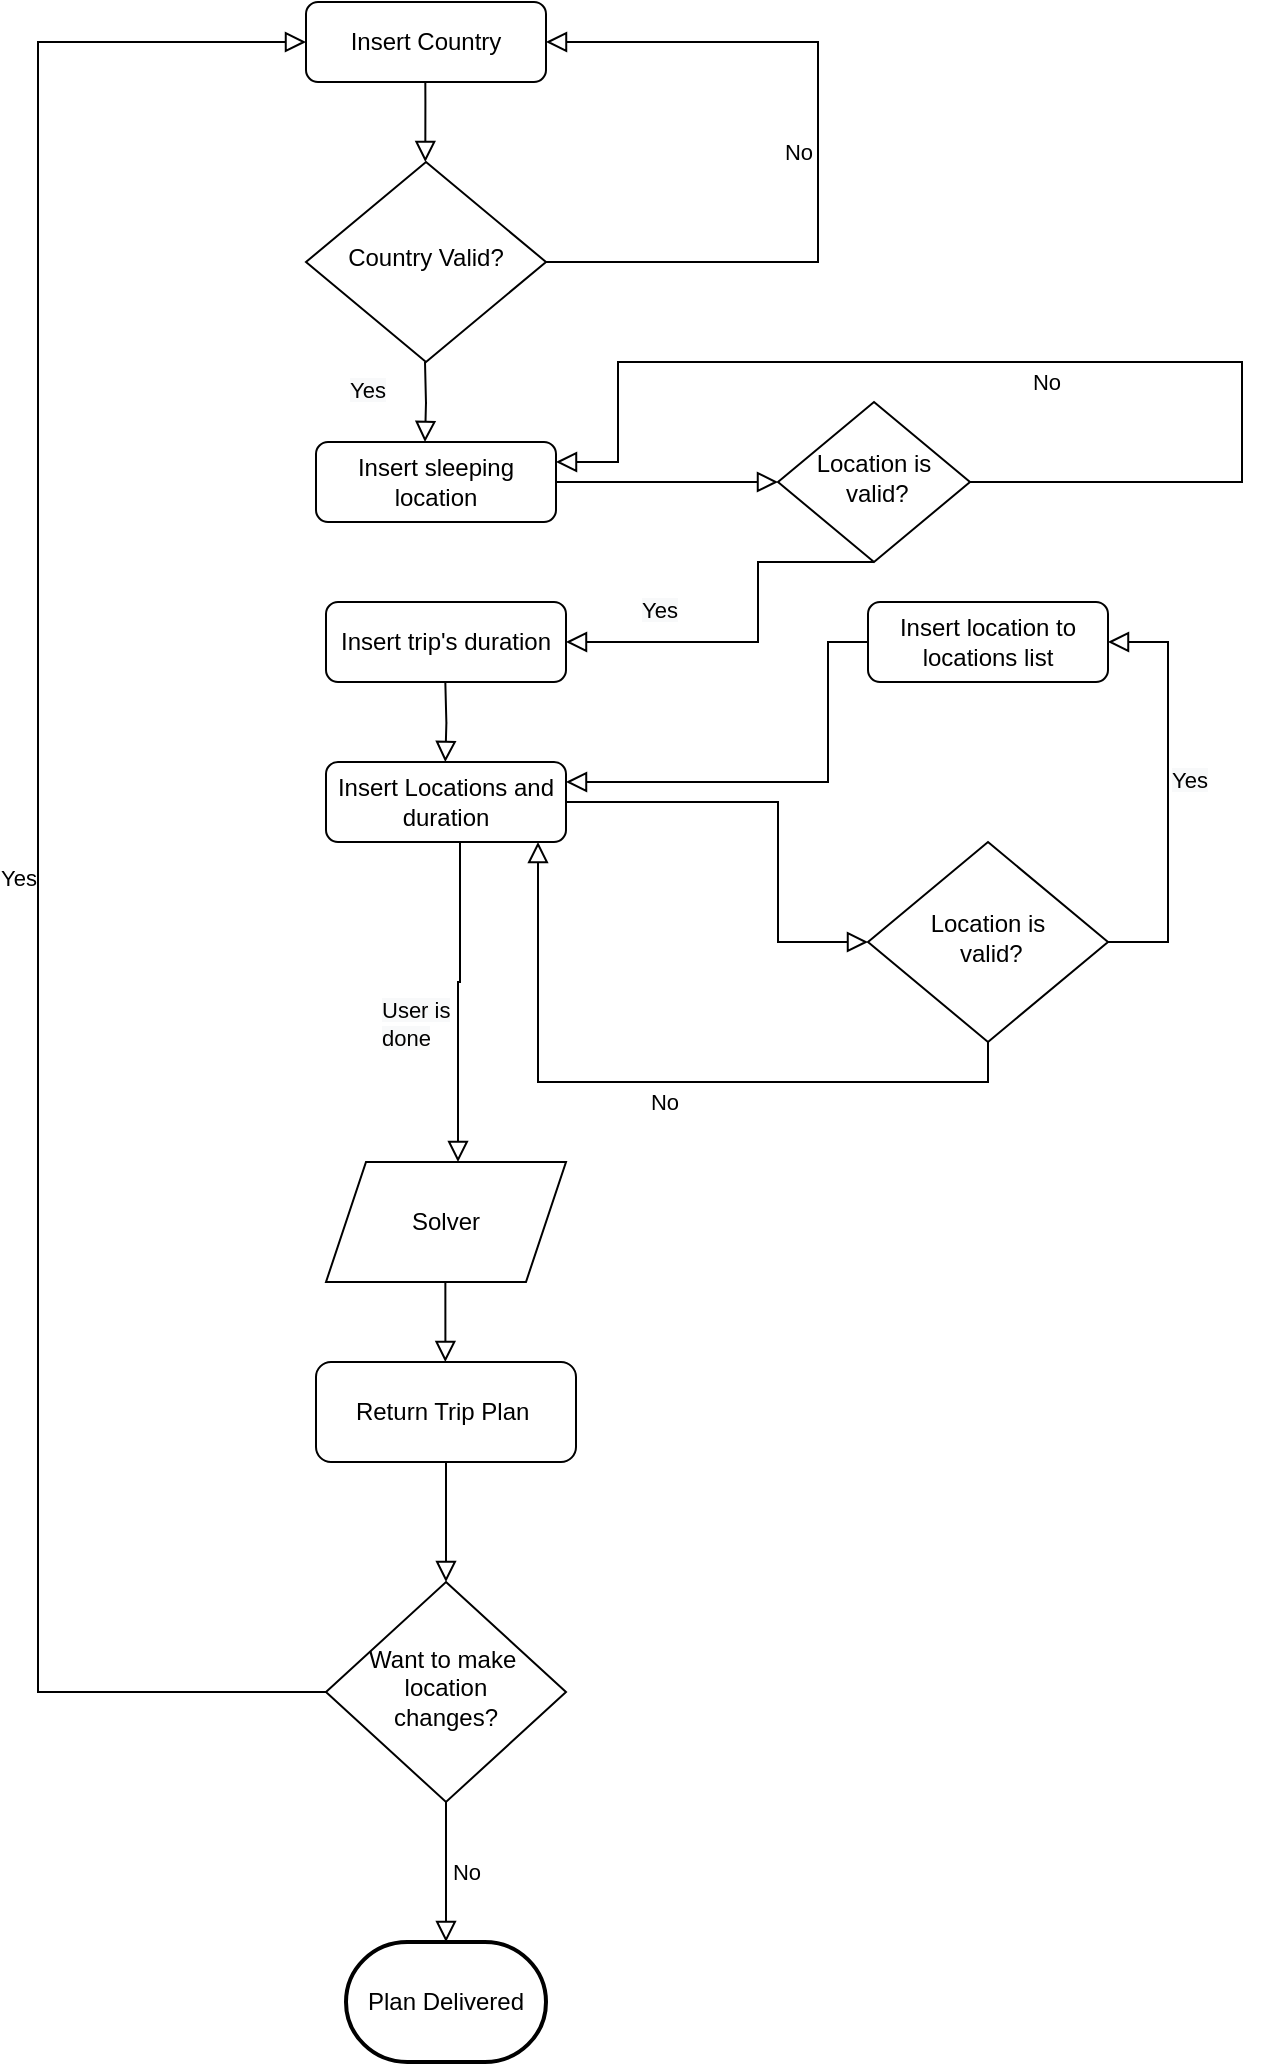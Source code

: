 <mxfile version="15.4.0" type="device"><diagram id="C5RBs43oDa-KdzZeNtuy" name="Page-1"><mxGraphModel dx="1422" dy="822" grid="1" gridSize="10" guides="1" tooltips="1" connect="1" arrows="1" fold="1" page="1" pageScale="1" pageWidth="827" pageHeight="1169" math="0" shadow="0"><root><mxCell id="WIyWlLk6GJQsqaUBKTNV-0"/><mxCell id="WIyWlLk6GJQsqaUBKTNV-1" parent="WIyWlLk6GJQsqaUBKTNV-0"/><mxCell id="WIyWlLk6GJQsqaUBKTNV-3" value="Insert Locations and duration" style="rounded=1;whiteSpace=wrap;html=1;fontSize=12;glass=0;strokeWidth=1;shadow=0;" parent="WIyWlLk6GJQsqaUBKTNV-1" vertex="1"><mxGeometry x="324" y="400" width="120" height="40" as="geometry"/></mxCell><mxCell id="WIyWlLk6GJQsqaUBKTNV-6" value="Location is&lt;br&gt;&amp;nbsp;valid?" style="rhombus;whiteSpace=wrap;html=1;shadow=0;fontFamily=Helvetica;fontSize=12;align=center;strokeWidth=1;spacing=6;spacingTop=-4;" parent="WIyWlLk6GJQsqaUBKTNV-1" vertex="1"><mxGeometry x="595" y="440" width="120" height="100" as="geometry"/></mxCell><mxCell id="gX6SnSM96KX_B_92ry3v-2" value="" style="edgeStyle=orthogonalEdgeStyle;rounded=0;html=1;jettySize=auto;orthogonalLoop=1;fontSize=11;endArrow=block;endFill=0;endSize=8;strokeWidth=1;shadow=0;labelBackgroundColor=none;exitX=0.5;exitY=1;exitDx=0;exitDy=0;" parent="WIyWlLk6GJQsqaUBKTNV-1" edge="1"><mxGeometry y="10" relative="1" as="geometry"><mxPoint as="offset"/><mxPoint x="383.66" y="630" as="sourcePoint"/><mxPoint x="383.66" y="700" as="targetPoint"/><Array as="points"><mxPoint x="383.66" y="690"/></Array></mxGeometry></mxCell><mxCell id="gX6SnSM96KX_B_92ry3v-3" value="Solver" style="shape=parallelogram;perimeter=parallelogramPerimeter;whiteSpace=wrap;html=1;fixedSize=1;" parent="WIyWlLk6GJQsqaUBKTNV-1" vertex="1"><mxGeometry x="324" y="600" width="120" height="60" as="geometry"/></mxCell><mxCell id="gX6SnSM96KX_B_92ry3v-4" value="Return Trip Plan&amp;nbsp;" style="rounded=1;whiteSpace=wrap;html=1;fontSize=12;glass=0;strokeWidth=1;shadow=0;" parent="WIyWlLk6GJQsqaUBKTNV-1" vertex="1"><mxGeometry x="319" y="700" width="130" height="50" as="geometry"/></mxCell><mxCell id="gX6SnSM96KX_B_92ry3v-5" value="Want to make&amp;nbsp;&lt;br&gt;location &lt;br&gt;changes?" style="rhombus;whiteSpace=wrap;html=1;shadow=0;fontFamily=Helvetica;fontSize=12;align=center;strokeWidth=1;spacing=6;spacingTop=-4;" parent="WIyWlLk6GJQsqaUBKTNV-1" vertex="1"><mxGeometry x="324" y="810" width="120" height="110" as="geometry"/></mxCell><mxCell id="gX6SnSM96KX_B_92ry3v-10" value="" style="edgeStyle=orthogonalEdgeStyle;rounded=0;html=1;jettySize=auto;orthogonalLoop=1;fontSize=11;endArrow=block;endFill=0;endSize=8;strokeWidth=1;shadow=0;labelBackgroundColor=none;exitX=0.5;exitY=1;exitDx=0;exitDy=0;entryX=0.5;entryY=0;entryDx=0;entryDy=0;" parent="WIyWlLk6GJQsqaUBKTNV-1" source="gX6SnSM96KX_B_92ry3v-4" target="gX6SnSM96KX_B_92ry3v-5" edge="1"><mxGeometry y="10" relative="1" as="geometry"><mxPoint as="offset"/><mxPoint x="374" y="780" as="sourcePoint"/><mxPoint x="424" y="780" as="targetPoint"/><Array as="points"><mxPoint x="384" y="810"/><mxPoint x="384" y="810"/></Array></mxGeometry></mxCell><mxCell id="gX6SnSM96KX_B_92ry3v-11" value="No" style="edgeStyle=orthogonalEdgeStyle;rounded=0;html=1;jettySize=auto;orthogonalLoop=1;fontSize=11;endArrow=block;endFill=0;endSize=8;strokeWidth=1;shadow=0;labelBackgroundColor=none;exitX=0.5;exitY=1;exitDx=0;exitDy=0;" parent="WIyWlLk6GJQsqaUBKTNV-1" source="gX6SnSM96KX_B_92ry3v-5" edge="1"><mxGeometry y="10" relative="1" as="geometry"><mxPoint as="offset"/><mxPoint x="399" y="990" as="sourcePoint"/><mxPoint x="384" y="990" as="targetPoint"/><Array as="points"><mxPoint x="384" y="990"/></Array></mxGeometry></mxCell><mxCell id="gX6SnSM96KX_B_92ry3v-13" value="Plan Delivered" style="strokeWidth=2;html=1;shape=mxgraph.flowchart.terminator;whiteSpace=wrap;" parent="WIyWlLk6GJQsqaUBKTNV-1" vertex="1"><mxGeometry x="334" y="990" width="100" height="60" as="geometry"/></mxCell><mxCell id="gX6SnSM96KX_B_92ry3v-17" value="Yes" style="edgeStyle=orthogonalEdgeStyle;rounded=0;html=1;jettySize=auto;orthogonalLoop=1;fontSize=11;endArrow=block;endFill=0;endSize=8;strokeWidth=1;shadow=0;labelBackgroundColor=none;exitX=0;exitY=0.5;exitDx=0;exitDy=0;entryX=0;entryY=0.5;entryDx=0;entryDy=0;" parent="WIyWlLk6GJQsqaUBKTNV-1" source="gX6SnSM96KX_B_92ry3v-5" target="vYTkQFhjVews0cP-s951-0" edge="1"><mxGeometry y="10" relative="1" as="geometry"><mxPoint as="offset"/><mxPoint x="179.999" y="760.034" as="sourcePoint"/><mxPoint x="180" y="40" as="targetPoint"/><Array as="points"><mxPoint x="180" y="865"/><mxPoint x="180" y="40"/></Array></mxGeometry></mxCell><mxCell id="vYTkQFhjVews0cP-s951-0" value="Insert Country" style="rounded=1;whiteSpace=wrap;html=1;fontSize=12;glass=0;strokeWidth=1;shadow=0;fontStyle=0" parent="WIyWlLk6GJQsqaUBKTNV-1" vertex="1"><mxGeometry x="314" y="20" width="120" height="40" as="geometry"/></mxCell><mxCell id="vYTkQFhjVews0cP-s951-2" value="Country Valid?" style="rhombus;whiteSpace=wrap;html=1;shadow=0;fontFamily=Helvetica;fontSize=12;align=center;strokeWidth=1;spacing=6;spacingTop=-4;" parent="WIyWlLk6GJQsqaUBKTNV-1" vertex="1"><mxGeometry x="314" y="100" width="120" height="100" as="geometry"/></mxCell><mxCell id="vYTkQFhjVews0cP-s951-4" value="" style="rounded=0;html=1;jettySize=auto;orthogonalLoop=1;fontSize=11;endArrow=block;endFill=0;endSize=8;strokeWidth=1;shadow=0;labelBackgroundColor=none;edgeStyle=orthogonalEdgeStyle;" parent="WIyWlLk6GJQsqaUBKTNV-1" edge="1"><mxGeometry relative="1" as="geometry"><mxPoint x="373.66" y="60" as="sourcePoint"/><mxPoint x="373.66" y="100" as="targetPoint"/><Array as="points"><mxPoint x="373.66" y="70"/><mxPoint x="373.66" y="70"/></Array></mxGeometry></mxCell><mxCell id="vYTkQFhjVews0cP-s951-6" value="" style="rounded=0;html=1;jettySize=auto;orthogonalLoop=1;fontSize=11;endArrow=block;endFill=0;endSize=8;strokeWidth=1;shadow=0;labelBackgroundColor=none;edgeStyle=orthogonalEdgeStyle;" parent="WIyWlLk6GJQsqaUBKTNV-1" edge="1"><mxGeometry relative="1" as="geometry"><mxPoint x="383.66" y="360" as="sourcePoint"/><mxPoint x="383.66" y="400" as="targetPoint"/></mxGeometry></mxCell><mxCell id="vYTkQFhjVews0cP-s951-7" value="&lt;span style=&quot;color: rgb(0, 0, 0); font-family: helvetica; font-size: 11px; font-style: normal; font-weight: 400; letter-spacing: normal; text-align: center; text-indent: 0px; text-transform: none; word-spacing: 0px; background-color: rgb(248, 249, 250); display: inline; float: none;&quot;&gt;Yes&lt;/span&gt;" style="text;whiteSpace=wrap;html=1;" parent="WIyWlLk6GJQsqaUBKTNV-1" vertex="1"><mxGeometry x="334" y="200" width="40" height="30" as="geometry"/></mxCell><mxCell id="vYTkQFhjVews0cP-s951-9" value="No" style="edgeStyle=orthogonalEdgeStyle;rounded=0;html=1;jettySize=auto;orthogonalLoop=1;fontSize=11;endArrow=block;endFill=0;endSize=8;strokeWidth=1;shadow=0;labelBackgroundColor=none;entryX=1;entryY=0.5;entryDx=0;entryDy=0;" parent="WIyWlLk6GJQsqaUBKTNV-1" edge="1"><mxGeometry y="10" relative="1" as="geometry"><mxPoint as="offset"/><mxPoint x="434" y="40" as="targetPoint"/><Array as="points"><mxPoint x="570" y="150"/><mxPoint x="570" y="40"/></Array><mxPoint x="434" y="150" as="sourcePoint"/></mxGeometry></mxCell><mxCell id="_qXq_63g7vs02dmELwGE-3" value="" style="edgeStyle=orthogonalEdgeStyle;rounded=0;html=1;jettySize=auto;orthogonalLoop=1;fontSize=11;endArrow=block;endFill=0;endSize=8;strokeWidth=1;shadow=0;labelBackgroundColor=none;exitX=1;exitY=0.5;exitDx=0;exitDy=0;" edge="1" parent="WIyWlLk6GJQsqaUBKTNV-1" source="WIyWlLk6GJQsqaUBKTNV-3"><mxGeometry x="-0.084" y="30" relative="1" as="geometry"><mxPoint as="offset"/><mxPoint x="595" y="490" as="targetPoint"/><Array as="points"><mxPoint x="550" y="420"/><mxPoint x="550" y="490"/></Array><mxPoint x="515" y="490" as="sourcePoint"/></mxGeometry></mxCell><mxCell id="_qXq_63g7vs02dmELwGE-4" value="No" style="edgeStyle=orthogonalEdgeStyle;rounded=0;html=1;jettySize=auto;orthogonalLoop=1;fontSize=11;endArrow=block;endFill=0;endSize=8;strokeWidth=1;shadow=0;labelBackgroundColor=none;exitX=0.5;exitY=1;exitDx=0;exitDy=0;" edge="1" parent="WIyWlLk6GJQsqaUBKTNV-1" source="WIyWlLk6GJQsqaUBKTNV-6"><mxGeometry y="10" relative="1" as="geometry"><mxPoint as="offset"/><mxPoint x="430" y="440" as="targetPoint"/><Array as="points"><mxPoint x="655" y="560"/><mxPoint x="430" y="560"/><mxPoint x="430" y="440"/></Array><mxPoint x="675" y="540" as="sourcePoint"/></mxGeometry></mxCell><mxCell id="_qXq_63g7vs02dmELwGE-5" value="Insert trip's duration" style="rounded=1;whiteSpace=wrap;html=1;fontSize=12;glass=0;strokeWidth=1;shadow=0;" vertex="1" parent="WIyWlLk6GJQsqaUBKTNV-1"><mxGeometry x="324" y="320" width="120" height="40" as="geometry"/></mxCell><mxCell id="_qXq_63g7vs02dmELwGE-6" value="" style="rounded=0;html=1;jettySize=auto;orthogonalLoop=1;fontSize=11;endArrow=block;endFill=0;endSize=8;strokeWidth=1;shadow=0;labelBackgroundColor=none;edgeStyle=orthogonalEdgeStyle;exitX=1;exitY=0.5;exitDx=0;exitDy=0;" edge="1" parent="WIyWlLk6GJQsqaUBKTNV-1" source="_qXq_63g7vs02dmELwGE-14"><mxGeometry relative="1" as="geometry"><mxPoint x="500.0" y="290" as="sourcePoint"/><mxPoint x="550" y="260" as="targetPoint"/></mxGeometry></mxCell><mxCell id="_qXq_63g7vs02dmELwGE-8" value="&lt;span style=&quot;color: rgb(0, 0, 0); font-family: helvetica; font-size: 11px; font-style: normal; font-weight: 400; letter-spacing: normal; text-align: center; text-indent: 0px; text-transform: none; word-spacing: 0px; background-color: rgb(248, 249, 250); display: inline; float: none;&quot;&gt;Yes&lt;/span&gt;" style="text;whiteSpace=wrap;html=1;" vertex="1" parent="WIyWlLk6GJQsqaUBKTNV-1"><mxGeometry x="745" y="395" width="40" height="30" as="geometry"/></mxCell><mxCell id="_qXq_63g7vs02dmELwGE-9" value="" style="edgeStyle=orthogonalEdgeStyle;rounded=0;html=1;jettySize=auto;orthogonalLoop=1;fontSize=11;endArrow=block;endFill=0;endSize=8;strokeWidth=1;shadow=0;labelBackgroundColor=none;exitX=1;exitY=0.5;exitDx=0;exitDy=0;entryX=1;entryY=0.5;entryDx=0;entryDy=0;" edge="1" parent="WIyWlLk6GJQsqaUBKTNV-1" source="WIyWlLk6GJQsqaUBKTNV-6" target="_qXq_63g7vs02dmELwGE-10"><mxGeometry x="-0.084" y="30" relative="1" as="geometry"><mxPoint as="offset"/><mxPoint x="765" y="340" as="targetPoint"/><Array as="points"><mxPoint x="745" y="490"/><mxPoint x="745" y="340"/></Array><mxPoint x="655" y="630" as="sourcePoint"/></mxGeometry></mxCell><mxCell id="_qXq_63g7vs02dmELwGE-10" value="Insert location to locations list" style="rounded=1;whiteSpace=wrap;html=1;fontSize=12;glass=0;strokeWidth=1;shadow=0;" vertex="1" parent="WIyWlLk6GJQsqaUBKTNV-1"><mxGeometry x="595" y="320" width="120" height="40" as="geometry"/></mxCell><mxCell id="_qXq_63g7vs02dmELwGE-11" value="" style="edgeStyle=orthogonalEdgeStyle;rounded=0;html=1;jettySize=auto;orthogonalLoop=1;fontSize=11;endArrow=block;endFill=0;endSize=8;strokeWidth=1;shadow=0;labelBackgroundColor=none;exitX=0;exitY=0.5;exitDx=0;exitDy=0;entryX=1;entryY=0.25;entryDx=0;entryDy=0;" edge="1" parent="WIyWlLk6GJQsqaUBKTNV-1" source="_qXq_63g7vs02dmELwGE-10" target="WIyWlLk6GJQsqaUBKTNV-3"><mxGeometry x="-0.084" y="30" relative="1" as="geometry"><mxPoint as="offset"/><mxPoint x="460" y="432" as="targetPoint"/><Array as="points"><mxPoint x="575" y="340"/><mxPoint x="575" y="410"/></Array><mxPoint x="545" y="400" as="sourcePoint"/></mxGeometry></mxCell><mxCell id="_qXq_63g7vs02dmELwGE-14" value="Insert sleeping location" style="rounded=1;whiteSpace=wrap;html=1;fontSize=12;glass=0;strokeWidth=1;shadow=0;" vertex="1" parent="WIyWlLk6GJQsqaUBKTNV-1"><mxGeometry x="319" y="240" width="120" height="40" as="geometry"/></mxCell><mxCell id="_qXq_63g7vs02dmELwGE-15" value="" style="rounded=0;html=1;jettySize=auto;orthogonalLoop=1;fontSize=11;endArrow=block;endFill=0;endSize=8;strokeWidth=1;shadow=0;labelBackgroundColor=none;edgeStyle=orthogonalEdgeStyle;" edge="1" parent="WIyWlLk6GJQsqaUBKTNV-1"><mxGeometry relative="1" as="geometry"><mxPoint x="373.5" y="200" as="sourcePoint"/><mxPoint x="373.5" y="240" as="targetPoint"/></mxGeometry></mxCell><mxCell id="_qXq_63g7vs02dmELwGE-16" value="Location is&lt;br&gt;&amp;nbsp;valid?" style="rhombus;whiteSpace=wrap;html=1;shadow=0;fontFamily=Helvetica;fontSize=12;align=center;strokeWidth=1;spacing=6;spacingTop=-4;" vertex="1" parent="WIyWlLk6GJQsqaUBKTNV-1"><mxGeometry x="550" y="220" width="96" height="80" as="geometry"/></mxCell><mxCell id="_qXq_63g7vs02dmELwGE-17" value="No" style="edgeStyle=orthogonalEdgeStyle;rounded=0;html=1;jettySize=auto;orthogonalLoop=1;fontSize=11;endArrow=block;endFill=0;endSize=8;strokeWidth=1;shadow=0;labelBackgroundColor=none;entryX=1;entryY=0.25;entryDx=0;entryDy=0;" edge="1" parent="WIyWlLk6GJQsqaUBKTNV-1" target="_qXq_63g7vs02dmELwGE-14"><mxGeometry y="10" relative="1" as="geometry"><mxPoint as="offset"/><mxPoint x="460" y="200" as="targetPoint"/><Array as="points"><mxPoint x="782" y="260"/><mxPoint x="782" y="200"/><mxPoint x="470" y="200"/><mxPoint x="470" y="250"/></Array><mxPoint x="646" y="260" as="sourcePoint"/></mxGeometry></mxCell><mxCell id="_qXq_63g7vs02dmELwGE-19" value="" style="rounded=0;html=1;jettySize=auto;orthogonalLoop=1;fontSize=11;endArrow=block;endFill=0;endSize=8;strokeWidth=1;shadow=0;labelBackgroundColor=none;edgeStyle=orthogonalEdgeStyle;exitX=0.5;exitY=1;exitDx=0;exitDy=0;entryX=1;entryY=0.5;entryDx=0;entryDy=0;" edge="1" parent="WIyWlLk6GJQsqaUBKTNV-1" source="_qXq_63g7vs02dmELwGE-16" target="_qXq_63g7vs02dmELwGE-5"><mxGeometry relative="1" as="geometry"><mxPoint x="590" y="310" as="sourcePoint"/><mxPoint x="470" y="390" as="targetPoint"/><Array as="points"><mxPoint x="540" y="300"/><mxPoint x="540" y="340"/></Array></mxGeometry></mxCell><mxCell id="_qXq_63g7vs02dmELwGE-20" value="&lt;span style=&quot;color: rgb(0, 0, 0); font-family: helvetica; font-size: 11px; font-style: normal; font-weight: 400; letter-spacing: normal; text-align: center; text-indent: 0px; text-transform: none; word-spacing: 0px; background-color: rgb(248, 249, 250); display: inline; float: none;&quot;&gt;Yes&lt;/span&gt;" style="text;whiteSpace=wrap;html=1;" vertex="1" parent="WIyWlLk6GJQsqaUBKTNV-1"><mxGeometry x="480" y="310" width="40" height="30" as="geometry"/></mxCell><mxCell id="_qXq_63g7vs02dmELwGE-21" value="" style="edgeStyle=orthogonalEdgeStyle;rounded=0;html=1;jettySize=auto;orthogonalLoop=1;fontSize=11;endArrow=block;endFill=0;endSize=8;strokeWidth=1;shadow=0;labelBackgroundColor=none;exitX=0;exitY=0.5;exitDx=0;exitDy=0;" edge="1" parent="WIyWlLk6GJQsqaUBKTNV-1" target="gX6SnSM96KX_B_92ry3v-3"><mxGeometry x="-0.084" y="30" relative="1" as="geometry"><mxPoint as="offset"/><mxPoint x="240" y="510" as="targetPoint"/><Array as="points"><mxPoint x="391" y="510"/><mxPoint x="390" y="510"/></Array><mxPoint x="391" y="440" as="sourcePoint"/></mxGeometry></mxCell><mxCell id="_qXq_63g7vs02dmELwGE-22" value="&lt;span style=&quot;color: rgb(0 , 0 , 0) ; font-family: &amp;#34;helvetica&amp;#34; ; font-size: 11px ; font-style: normal ; font-weight: 400 ; letter-spacing: normal ; text-align: center ; text-indent: 0px ; text-transform: none ; word-spacing: 0px ; background-color: rgb(248 , 249 , 250) ; display: inline ; float: none&quot;&gt;User is done&lt;/span&gt;" style="text;whiteSpace=wrap;html=1;" vertex="1" parent="WIyWlLk6GJQsqaUBKTNV-1"><mxGeometry x="350" y="510" width="40" height="30" as="geometry"/></mxCell></root></mxGraphModel></diagram></mxfile>